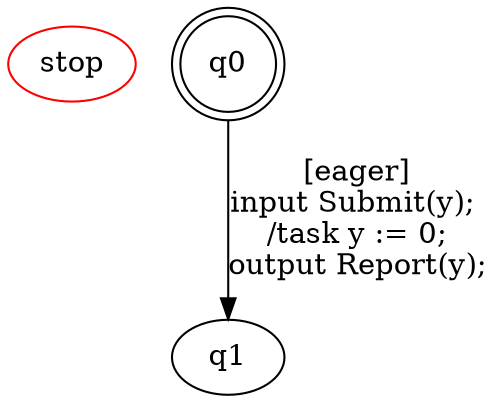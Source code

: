 digraph server {
  stop [color=red];
  q0[shape=doublecircle];
  q0 -> q1 [label="[eager]\ninput Submit(y); \n/task y := 0;
output Report(y);
"];
}

